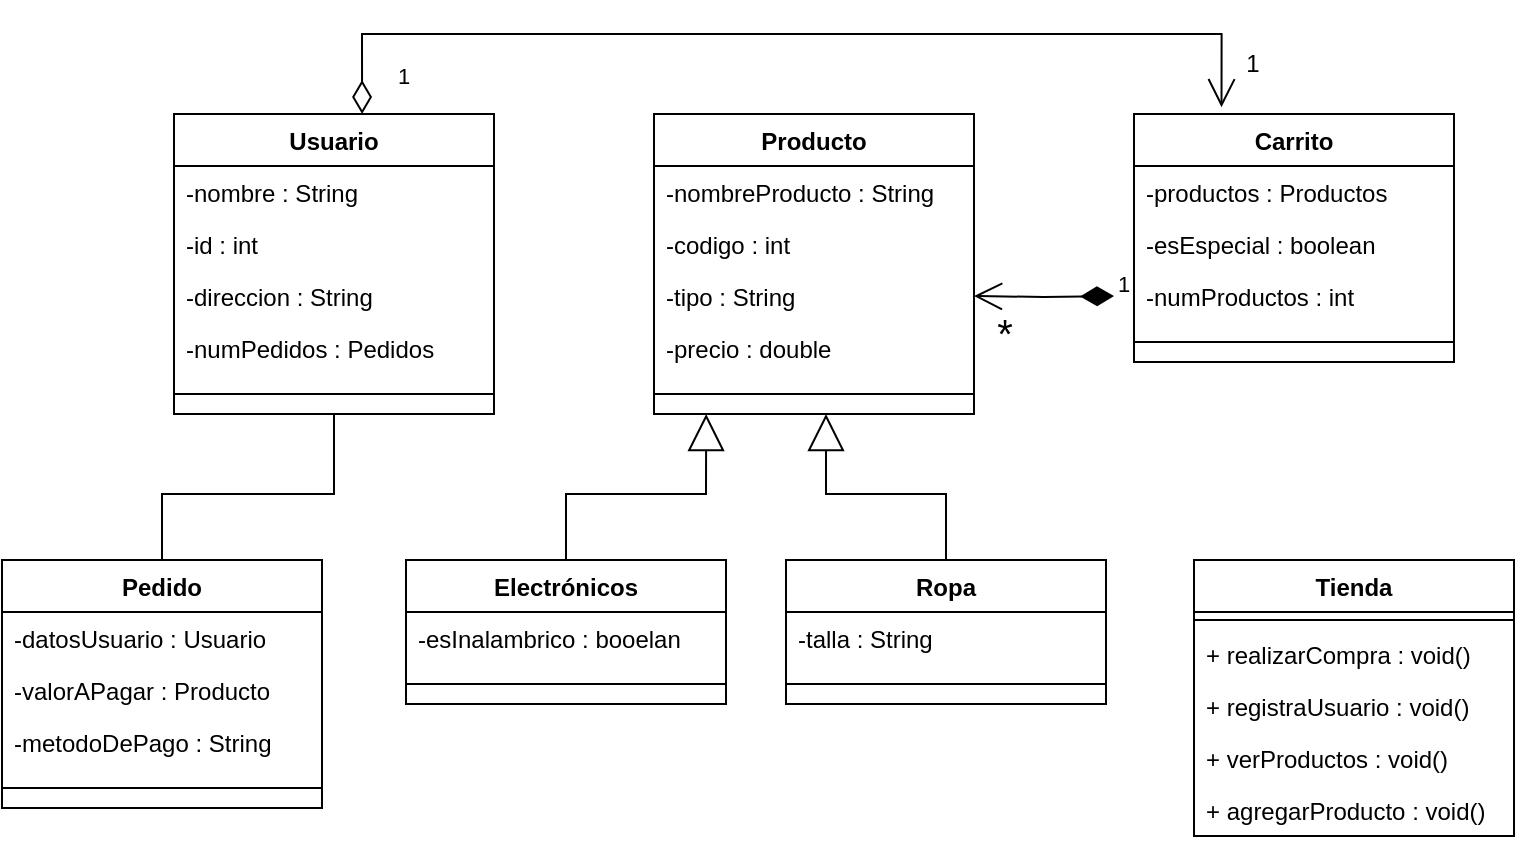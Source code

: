 <mxfile version="22.1.0" type="github">
  <diagram id="C5RBs43oDa-KdzZeNtuy" name="Page-1">
    <mxGraphModel dx="1009" dy="542" grid="1" gridSize="10" guides="1" tooltips="1" connect="1" arrows="1" fold="1" page="1" pageScale="1" pageWidth="827" pageHeight="1169" math="0" shadow="0">
      <root>
        <mxCell id="WIyWlLk6GJQsqaUBKTNV-0" />
        <mxCell id="WIyWlLk6GJQsqaUBKTNV-1" parent="WIyWlLk6GJQsqaUBKTNV-0" />
        <mxCell id="cQ597G1x-0ITlK1lRD7U-17" value="Usuario" style="swimlane;fontStyle=1;align=center;verticalAlign=top;childLayout=stackLayout;horizontal=1;startSize=26;horizontalStack=0;resizeParent=1;resizeParentMax=0;resizeLast=0;collapsible=1;marginBottom=0;whiteSpace=wrap;html=1;" parent="WIyWlLk6GJQsqaUBKTNV-1" vertex="1">
          <mxGeometry x="126" y="60" width="160" height="150" as="geometry" />
        </mxCell>
        <mxCell id="cQ597G1x-0ITlK1lRD7U-18" value="-nombre : String" style="text;strokeColor=none;fillColor=none;align=left;verticalAlign=top;spacingLeft=4;spacingRight=4;overflow=hidden;rotatable=0;points=[[0,0.5],[1,0.5]];portConstraint=eastwest;whiteSpace=wrap;html=1;" parent="cQ597G1x-0ITlK1lRD7U-17" vertex="1">
          <mxGeometry y="26" width="160" height="26" as="geometry" />
        </mxCell>
        <mxCell id="cQ597G1x-0ITlK1lRD7U-21" value="-id : int" style="text;strokeColor=none;fillColor=none;align=left;verticalAlign=top;spacingLeft=4;spacingRight=4;overflow=hidden;rotatable=0;points=[[0,0.5],[1,0.5]];portConstraint=eastwest;whiteSpace=wrap;html=1;" parent="cQ597G1x-0ITlK1lRD7U-17" vertex="1">
          <mxGeometry y="52" width="160" height="26" as="geometry" />
        </mxCell>
        <mxCell id="cQ597G1x-0ITlK1lRD7U-23" value="-direccion : String" style="text;strokeColor=none;fillColor=none;align=left;verticalAlign=top;spacingLeft=4;spacingRight=4;overflow=hidden;rotatable=0;points=[[0,0.5],[1,0.5]];portConstraint=eastwest;whiteSpace=wrap;html=1;" parent="cQ597G1x-0ITlK1lRD7U-17" vertex="1">
          <mxGeometry y="78" width="160" height="26" as="geometry" />
        </mxCell>
        <mxCell id="cQ597G1x-0ITlK1lRD7U-22" value="-numPedidos : Pedidos" style="text;strokeColor=none;fillColor=none;align=left;verticalAlign=top;spacingLeft=4;spacingRight=4;overflow=hidden;rotatable=0;points=[[0,0.5],[1,0.5]];portConstraint=eastwest;whiteSpace=wrap;html=1;" parent="cQ597G1x-0ITlK1lRD7U-17" vertex="1">
          <mxGeometry y="104" width="160" height="26" as="geometry" />
        </mxCell>
        <mxCell id="cQ597G1x-0ITlK1lRD7U-19" value="" style="line;strokeWidth=1;fillColor=none;align=left;verticalAlign=middle;spacingTop=-1;spacingLeft=3;spacingRight=3;rotatable=0;labelPosition=right;points=[];portConstraint=eastwest;strokeColor=inherit;" parent="cQ597G1x-0ITlK1lRD7U-17" vertex="1">
          <mxGeometry y="130" width="160" height="20" as="geometry" />
        </mxCell>
        <mxCell id="cQ597G1x-0ITlK1lRD7U-24" value="Producto" style="swimlane;fontStyle=1;align=center;verticalAlign=top;childLayout=stackLayout;horizontal=1;startSize=26;horizontalStack=0;resizeParent=1;resizeParentMax=0;resizeLast=0;collapsible=1;marginBottom=0;whiteSpace=wrap;html=1;" parent="WIyWlLk6GJQsqaUBKTNV-1" vertex="1">
          <mxGeometry x="366" y="60" width="160" height="150" as="geometry" />
        </mxCell>
        <mxCell id="cQ597G1x-0ITlK1lRD7U-25" value="-nombreProducto : String" style="text;strokeColor=none;fillColor=none;align=left;verticalAlign=top;spacingLeft=4;spacingRight=4;overflow=hidden;rotatable=0;points=[[0,0.5],[1,0.5]];portConstraint=eastwest;whiteSpace=wrap;html=1;" parent="cQ597G1x-0ITlK1lRD7U-24" vertex="1">
          <mxGeometry y="26" width="160" height="26" as="geometry" />
        </mxCell>
        <mxCell id="cQ597G1x-0ITlK1lRD7U-26" value="-codigo : int" style="text;strokeColor=none;fillColor=none;align=left;verticalAlign=top;spacingLeft=4;spacingRight=4;overflow=hidden;rotatable=0;points=[[0,0.5],[1,0.5]];portConstraint=eastwest;whiteSpace=wrap;html=1;" parent="cQ597G1x-0ITlK1lRD7U-24" vertex="1">
          <mxGeometry y="52" width="160" height="26" as="geometry" />
        </mxCell>
        <mxCell id="cQ597G1x-0ITlK1lRD7U-42" value="-tipo : String" style="text;strokeColor=none;fillColor=none;align=left;verticalAlign=top;spacingLeft=4;spacingRight=4;overflow=hidden;rotatable=0;points=[[0,0.5],[1,0.5]];portConstraint=eastwest;whiteSpace=wrap;html=1;" parent="cQ597G1x-0ITlK1lRD7U-24" vertex="1">
          <mxGeometry y="78" width="160" height="26" as="geometry" />
        </mxCell>
        <mxCell id="cQ597G1x-0ITlK1lRD7U-27" value="-precio : double" style="text;strokeColor=none;fillColor=none;align=left;verticalAlign=top;spacingLeft=4;spacingRight=4;overflow=hidden;rotatable=0;points=[[0,0.5],[1,0.5]];portConstraint=eastwest;whiteSpace=wrap;html=1;" parent="cQ597G1x-0ITlK1lRD7U-24" vertex="1">
          <mxGeometry y="104" width="160" height="26" as="geometry" />
        </mxCell>
        <mxCell id="cQ597G1x-0ITlK1lRD7U-29" value="" style="line;strokeWidth=1;fillColor=none;align=left;verticalAlign=middle;spacingTop=-1;spacingLeft=3;spacingRight=3;rotatable=0;labelPosition=right;points=[];portConstraint=eastwest;strokeColor=inherit;" parent="cQ597G1x-0ITlK1lRD7U-24" vertex="1">
          <mxGeometry y="130" width="160" height="20" as="geometry" />
        </mxCell>
        <mxCell id="cQ597G1x-0ITlK1lRD7U-30" value="Carrito" style="swimlane;fontStyle=1;align=center;verticalAlign=top;childLayout=stackLayout;horizontal=1;startSize=26;horizontalStack=0;resizeParent=1;resizeParentMax=0;resizeLast=0;collapsible=1;marginBottom=0;whiteSpace=wrap;html=1;" parent="WIyWlLk6GJQsqaUBKTNV-1" vertex="1">
          <mxGeometry x="606" y="60" width="160" height="124" as="geometry" />
        </mxCell>
        <mxCell id="cQ597G1x-0ITlK1lRD7U-31" value="-productos : Productos" style="text;strokeColor=none;fillColor=none;align=left;verticalAlign=top;spacingLeft=4;spacingRight=4;overflow=hidden;rotatable=0;points=[[0,0.5],[1,0.5]];portConstraint=eastwest;whiteSpace=wrap;html=1;" parent="cQ597G1x-0ITlK1lRD7U-30" vertex="1">
          <mxGeometry y="26" width="160" height="26" as="geometry" />
        </mxCell>
        <mxCell id="cQ597G1x-0ITlK1lRD7U-32" value="-esEspecial : boolean" style="text;strokeColor=none;fillColor=none;align=left;verticalAlign=top;spacingLeft=4;spacingRight=4;overflow=hidden;rotatable=0;points=[[0,0.5],[1,0.5]];portConstraint=eastwest;whiteSpace=wrap;html=1;" parent="cQ597G1x-0ITlK1lRD7U-30" vertex="1">
          <mxGeometry y="52" width="160" height="26" as="geometry" />
        </mxCell>
        <mxCell id="cQ597G1x-0ITlK1lRD7U-33" value="-numProductos : int" style="text;strokeColor=none;fillColor=none;align=left;verticalAlign=top;spacingLeft=4;spacingRight=4;overflow=hidden;rotatable=0;points=[[0,0.5],[1,0.5]];portConstraint=eastwest;whiteSpace=wrap;html=1;" parent="cQ597G1x-0ITlK1lRD7U-30" vertex="1">
          <mxGeometry y="78" width="160" height="26" as="geometry" />
        </mxCell>
        <mxCell id="cQ597G1x-0ITlK1lRD7U-35" value="" style="line;strokeWidth=1;fillColor=none;align=left;verticalAlign=middle;spacingTop=-1;spacingLeft=3;spacingRight=3;rotatable=0;labelPosition=right;points=[];portConstraint=eastwest;strokeColor=inherit;" parent="cQ597G1x-0ITlK1lRD7U-30" vertex="1">
          <mxGeometry y="104" width="160" height="20" as="geometry" />
        </mxCell>
        <mxCell id="cQ597G1x-0ITlK1lRD7U-36" value="Pedido" style="swimlane;fontStyle=1;align=center;verticalAlign=top;childLayout=stackLayout;horizontal=1;startSize=26;horizontalStack=0;resizeParent=1;resizeParentMax=0;resizeLast=0;collapsible=1;marginBottom=0;whiteSpace=wrap;html=1;" parent="WIyWlLk6GJQsqaUBKTNV-1" vertex="1">
          <mxGeometry x="40" y="283" width="160" height="124" as="geometry" />
        </mxCell>
        <mxCell id="cQ597G1x-0ITlK1lRD7U-37" value="-datosUsuario : Usuario" style="text;strokeColor=none;fillColor=none;align=left;verticalAlign=top;spacingLeft=4;spacingRight=4;overflow=hidden;rotatable=0;points=[[0,0.5],[1,0.5]];portConstraint=eastwest;whiteSpace=wrap;html=1;" parent="cQ597G1x-0ITlK1lRD7U-36" vertex="1">
          <mxGeometry y="26" width="160" height="26" as="geometry" />
        </mxCell>
        <mxCell id="cQ597G1x-0ITlK1lRD7U-38" value="-valorAPagar : Producto" style="text;strokeColor=none;fillColor=none;align=left;verticalAlign=top;spacingLeft=4;spacingRight=4;overflow=hidden;rotatable=0;points=[[0,0.5],[1,0.5]];portConstraint=eastwest;whiteSpace=wrap;html=1;" parent="cQ597G1x-0ITlK1lRD7U-36" vertex="1">
          <mxGeometry y="52" width="160" height="26" as="geometry" />
        </mxCell>
        <mxCell id="cQ597G1x-0ITlK1lRD7U-43" value="-metodoDePago : String" style="text;strokeColor=none;fillColor=none;align=left;verticalAlign=top;spacingLeft=4;spacingRight=4;overflow=hidden;rotatable=0;points=[[0,0.5],[1,0.5]];portConstraint=eastwest;whiteSpace=wrap;html=1;" parent="cQ597G1x-0ITlK1lRD7U-36" vertex="1">
          <mxGeometry y="78" width="160" height="26" as="geometry" />
        </mxCell>
        <mxCell id="cQ597G1x-0ITlK1lRD7U-41" value="" style="line;strokeWidth=1;fillColor=none;align=left;verticalAlign=middle;spacingTop=-1;spacingLeft=3;spacingRight=3;rotatable=0;labelPosition=right;points=[];portConstraint=eastwest;strokeColor=inherit;" parent="cQ597G1x-0ITlK1lRD7U-36" vertex="1">
          <mxGeometry y="104" width="160" height="20" as="geometry" />
        </mxCell>
        <mxCell id="cQ597G1x-0ITlK1lRD7U-44" value="Tienda" style="swimlane;fontStyle=1;align=center;verticalAlign=top;childLayout=stackLayout;horizontal=1;startSize=26;horizontalStack=0;resizeParent=1;resizeParentMax=0;resizeLast=0;collapsible=1;marginBottom=0;whiteSpace=wrap;html=1;" parent="WIyWlLk6GJQsqaUBKTNV-1" vertex="1">
          <mxGeometry x="636" y="283" width="160" height="138" as="geometry" />
        </mxCell>
        <mxCell id="cQ597G1x-0ITlK1lRD7U-46" value="" style="line;strokeWidth=1;fillColor=none;align=left;verticalAlign=middle;spacingTop=-1;spacingLeft=3;spacingRight=3;rotatable=0;labelPosition=right;points=[];portConstraint=eastwest;strokeColor=inherit;" parent="cQ597G1x-0ITlK1lRD7U-44" vertex="1">
          <mxGeometry y="26" width="160" height="8" as="geometry" />
        </mxCell>
        <mxCell id="w27cy1ghTPQKO1lSpvCW-2" value="+ realizarCompra : void()" style="text;strokeColor=none;fillColor=none;align=left;verticalAlign=top;spacingLeft=4;spacingRight=4;overflow=hidden;rotatable=0;points=[[0,0.5],[1,0.5]];portConstraint=eastwest;whiteSpace=wrap;html=1;" vertex="1" parent="cQ597G1x-0ITlK1lRD7U-44">
          <mxGeometry y="34" width="160" height="26" as="geometry" />
        </mxCell>
        <mxCell id="cQ597G1x-0ITlK1lRD7U-47" value="+ registraUsuario : void()" style="text;strokeColor=none;fillColor=none;align=left;verticalAlign=top;spacingLeft=4;spacingRight=4;overflow=hidden;rotatable=0;points=[[0,0.5],[1,0.5]];portConstraint=eastwest;whiteSpace=wrap;html=1;" parent="cQ597G1x-0ITlK1lRD7U-44" vertex="1">
          <mxGeometry y="60" width="160" height="26" as="geometry" />
        </mxCell>
        <mxCell id="w27cy1ghTPQKO1lSpvCW-0" value="+ verProductos : void()" style="text;strokeColor=none;fillColor=none;align=left;verticalAlign=top;spacingLeft=4;spacingRight=4;overflow=hidden;rotatable=0;points=[[0,0.5],[1,0.5]];portConstraint=eastwest;whiteSpace=wrap;html=1;" vertex="1" parent="cQ597G1x-0ITlK1lRD7U-44">
          <mxGeometry y="86" width="160" height="26" as="geometry" />
        </mxCell>
        <mxCell id="w27cy1ghTPQKO1lSpvCW-1" value="+ agregarProducto : void()" style="text;strokeColor=none;fillColor=none;align=left;verticalAlign=top;spacingLeft=4;spacingRight=4;overflow=hidden;rotatable=0;points=[[0,0.5],[1,0.5]];portConstraint=eastwest;whiteSpace=wrap;html=1;" vertex="1" parent="cQ597G1x-0ITlK1lRD7U-44">
          <mxGeometry y="112" width="160" height="26" as="geometry" />
        </mxCell>
        <mxCell id="w27cy1ghTPQKO1lSpvCW-3" value="" style="endArrow=none;html=1;rounded=0;exitX=0.5;exitY=0;exitDx=0;exitDy=0;" edge="1" parent="WIyWlLk6GJQsqaUBKTNV-1" source="cQ597G1x-0ITlK1lRD7U-36">
          <mxGeometry width="50" height="50" relative="1" as="geometry">
            <mxPoint x="206" y="280" as="sourcePoint" />
            <mxPoint x="206" y="210" as="targetPoint" />
            <Array as="points">
              <mxPoint x="120" y="250" />
              <mxPoint x="206" y="250" />
            </Array>
          </mxGeometry>
        </mxCell>
        <mxCell id="w27cy1ghTPQKO1lSpvCW-5" value="1" style="endArrow=open;html=1;endSize=12;startArrow=diamondThin;startSize=14;startFill=1;edgeStyle=orthogonalEdgeStyle;align=left;verticalAlign=bottom;rounded=0;entryX=1;entryY=0.5;entryDx=0;entryDy=0;" edge="1" parent="WIyWlLk6GJQsqaUBKTNV-1" target="cQ597G1x-0ITlK1lRD7U-42">
          <mxGeometry x="-1" y="3" relative="1" as="geometry">
            <mxPoint x="596" y="151" as="sourcePoint" />
            <mxPoint x="306" y="290" as="targetPoint" />
          </mxGeometry>
        </mxCell>
        <mxCell id="w27cy1ghTPQKO1lSpvCW-7" value="&lt;font style=&quot;font-size: 20px;&quot;&gt;*&lt;/font&gt;" style="text;html=1;align=center;verticalAlign=middle;resizable=0;points=[];autosize=1;strokeColor=none;fillColor=none;" vertex="1" parent="WIyWlLk6GJQsqaUBKTNV-1">
          <mxGeometry x="526" y="149" width="30" height="40" as="geometry" />
        </mxCell>
        <mxCell id="w27cy1ghTPQKO1lSpvCW-8" value="1" style="endArrow=open;html=1;endSize=12;startArrow=diamondThin;startSize=14;startFill=0;edgeStyle=orthogonalEdgeStyle;align=left;verticalAlign=bottom;rounded=0;entryX=0.442;entryY=-0.027;entryDx=0;entryDy=0;entryPerimeter=0;" edge="1" parent="WIyWlLk6GJQsqaUBKTNV-1">
          <mxGeometry x="-0.96" y="-16" relative="1" as="geometry">
            <mxPoint x="220.04" y="60" as="sourcePoint" />
            <mxPoint x="649.76" y="56.652" as="targetPoint" />
            <Array as="points">
              <mxPoint x="220.04" y="20" />
              <mxPoint x="650.04" y="20" />
            </Array>
            <mxPoint as="offset" />
          </mxGeometry>
        </mxCell>
        <mxCell id="w27cy1ghTPQKO1lSpvCW-9" value="1" style="text;html=1;align=center;verticalAlign=middle;resizable=0;points=[];autosize=1;strokeColor=none;fillColor=none;" vertex="1" parent="WIyWlLk6GJQsqaUBKTNV-1">
          <mxGeometry x="650" y="20" width="30" height="30" as="geometry" />
        </mxCell>
        <mxCell id="w27cy1ghTPQKO1lSpvCW-15" value="Electrónicos" style="swimlane;fontStyle=1;align=center;verticalAlign=top;childLayout=stackLayout;horizontal=1;startSize=26;horizontalStack=0;resizeParent=1;resizeParentMax=0;resizeLast=0;collapsible=1;marginBottom=0;whiteSpace=wrap;html=1;" vertex="1" parent="WIyWlLk6GJQsqaUBKTNV-1">
          <mxGeometry x="242" y="283" width="160" height="72" as="geometry" />
        </mxCell>
        <mxCell id="w27cy1ghTPQKO1lSpvCW-16" value="-esInalambrico : booelan" style="text;strokeColor=none;fillColor=none;align=left;verticalAlign=top;spacingLeft=4;spacingRight=4;overflow=hidden;rotatable=0;points=[[0,0.5],[1,0.5]];portConstraint=eastwest;whiteSpace=wrap;html=1;" vertex="1" parent="w27cy1ghTPQKO1lSpvCW-15">
          <mxGeometry y="26" width="160" height="26" as="geometry" />
        </mxCell>
        <mxCell id="w27cy1ghTPQKO1lSpvCW-19" value="" style="line;strokeWidth=1;fillColor=none;align=left;verticalAlign=middle;spacingTop=-1;spacingLeft=3;spacingRight=3;rotatable=0;labelPosition=right;points=[];portConstraint=eastwest;strokeColor=inherit;" vertex="1" parent="w27cy1ghTPQKO1lSpvCW-15">
          <mxGeometry y="52" width="160" height="20" as="geometry" />
        </mxCell>
        <mxCell id="w27cy1ghTPQKO1lSpvCW-20" value="Ropa" style="swimlane;fontStyle=1;align=center;verticalAlign=top;childLayout=stackLayout;horizontal=1;startSize=26;horizontalStack=0;resizeParent=1;resizeParentMax=0;resizeLast=0;collapsible=1;marginBottom=0;whiteSpace=wrap;html=1;" vertex="1" parent="WIyWlLk6GJQsqaUBKTNV-1">
          <mxGeometry x="432" y="283" width="160" height="72" as="geometry" />
        </mxCell>
        <mxCell id="w27cy1ghTPQKO1lSpvCW-21" value="-talla : String" style="text;strokeColor=none;fillColor=none;align=left;verticalAlign=top;spacingLeft=4;spacingRight=4;overflow=hidden;rotatable=0;points=[[0,0.5],[1,0.5]];portConstraint=eastwest;whiteSpace=wrap;html=1;" vertex="1" parent="w27cy1ghTPQKO1lSpvCW-20">
          <mxGeometry y="26" width="160" height="26" as="geometry" />
        </mxCell>
        <mxCell id="w27cy1ghTPQKO1lSpvCW-24" value="" style="line;strokeWidth=1;fillColor=none;align=left;verticalAlign=middle;spacingTop=-1;spacingLeft=3;spacingRight=3;rotatable=0;labelPosition=right;points=[];portConstraint=eastwest;strokeColor=inherit;" vertex="1" parent="w27cy1ghTPQKO1lSpvCW-20">
          <mxGeometry y="52" width="160" height="20" as="geometry" />
        </mxCell>
        <mxCell id="w27cy1ghTPQKO1lSpvCW-25" value="" style="endArrow=block;endSize=16;endFill=0;html=1;rounded=0;exitX=0.5;exitY=0;exitDx=0;exitDy=0;entryX=0.163;entryY=1;entryDx=0;entryDy=0;entryPerimeter=0;" edge="1" parent="WIyWlLk6GJQsqaUBKTNV-1" source="w27cy1ghTPQKO1lSpvCW-15" target="cQ597G1x-0ITlK1lRD7U-29">
          <mxGeometry width="160" relative="1" as="geometry">
            <mxPoint x="362" y="260" as="sourcePoint" />
            <mxPoint x="392" y="220" as="targetPoint" />
            <Array as="points">
              <mxPoint x="322" y="250" />
              <mxPoint x="392" y="250" />
            </Array>
          </mxGeometry>
        </mxCell>
        <mxCell id="w27cy1ghTPQKO1lSpvCW-26" value="" style="endArrow=block;endSize=16;endFill=0;html=1;rounded=0;exitX=0.5;exitY=0;exitDx=0;exitDy=0;" edge="1" parent="WIyWlLk6GJQsqaUBKTNV-1" source="w27cy1ghTPQKO1lSpvCW-20">
          <mxGeometry width="160" relative="1" as="geometry">
            <mxPoint x="332" y="293" as="sourcePoint" />
            <mxPoint x="452" y="210" as="targetPoint" />
            <Array as="points">
              <mxPoint x="512" y="250" />
              <mxPoint x="452" y="250" />
            </Array>
          </mxGeometry>
        </mxCell>
      </root>
    </mxGraphModel>
  </diagram>
</mxfile>
